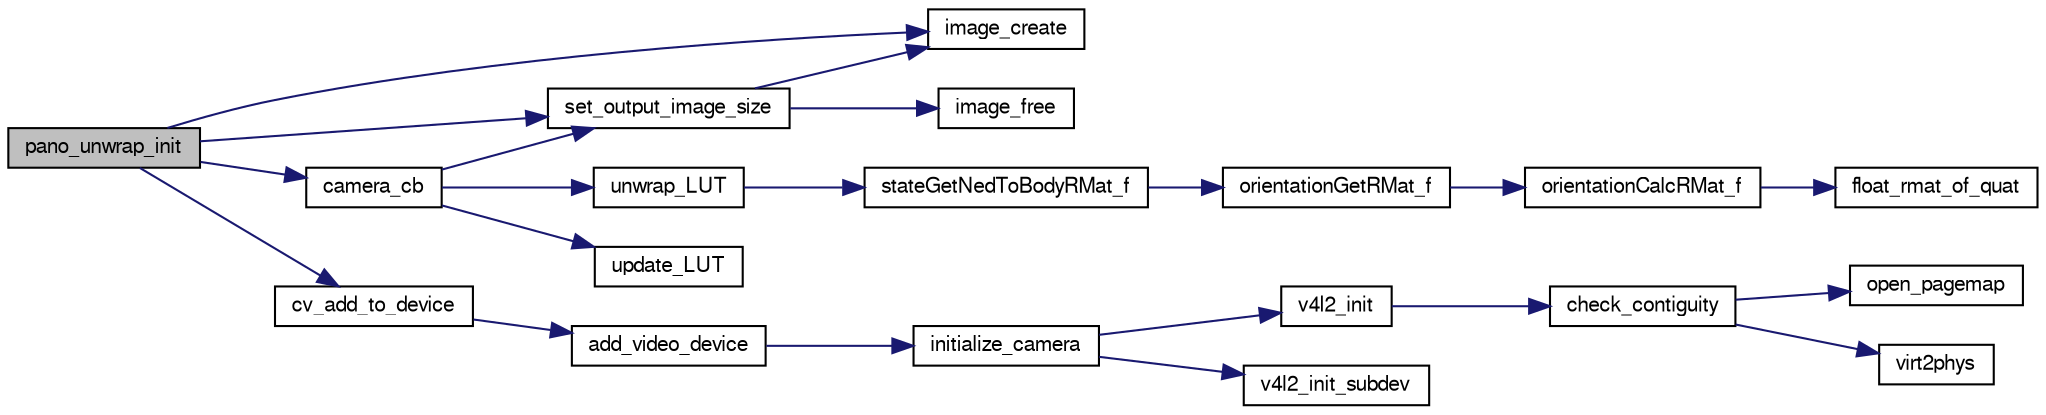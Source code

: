 digraph "pano_unwrap_init"
{
  edge [fontname="FreeSans",fontsize="10",labelfontname="FreeSans",labelfontsize="10"];
  node [fontname="FreeSans",fontsize="10",shape=record];
  rankdir="LR";
  Node1 [label="pano_unwrap_init",height=0.2,width=0.4,color="black", fillcolor="grey75", style="filled", fontcolor="black"];
  Node1 -> Node2 [color="midnightblue",fontsize="10",style="solid",fontname="FreeSans"];
  Node2 [label="camera_cb",height=0.2,width=0.4,color="black", fillcolor="white", style="filled",URL="$pano__unwrap_8c.html#a710b27b04793f5a2412ab67f7eb0bb54"];
  Node2 -> Node3 [color="midnightblue",fontsize="10",style="solid",fontname="FreeSans"];
  Node3 [label="set_output_image_size",height=0.2,width=0.4,color="black", fillcolor="white", style="filled",URL="$pano__unwrap_8c.html#a30fd9eed01039f2c0f6375c224a051d2"];
  Node3 -> Node4 [color="midnightblue",fontsize="10",style="solid",fontname="FreeSans"];
  Node4 [label="image_create",height=0.2,width=0.4,color="black", fillcolor="white", style="filled",URL="$image_8c.html#ab5cc0250c461b9d2f043e4884f6b9a53",tooltip="Create a new image. "];
  Node3 -> Node5 [color="midnightblue",fontsize="10",style="solid",fontname="FreeSans"];
  Node5 [label="image_free",height=0.2,width=0.4,color="black", fillcolor="white", style="filled",URL="$image_8c.html#aa09d6434519478ba26eab12a96d600ba",tooltip="Free the image. "];
  Node2 -> Node6 [color="midnightblue",fontsize="10",style="solid",fontname="FreeSans"];
  Node6 [label="unwrap_LUT",height=0.2,width=0.4,color="black", fillcolor="white", style="filled",URL="$pano__unwrap_8c.html#a7749a199c15590f0007e9976535686c5"];
  Node6 -> Node7 [color="midnightblue",fontsize="10",style="solid",fontname="FreeSans"];
  Node7 [label="stateGetNedToBodyRMat_f",height=0.2,width=0.4,color="black", fillcolor="white", style="filled",URL="$group__state__attitude.html#ga6eb4f715759518e5703890eca116ce8d",tooltip="Get vehicle body attitude rotation matrix (float). "];
  Node7 -> Node8 [color="midnightblue",fontsize="10",style="solid",fontname="FreeSans"];
  Node8 [label="orientationGetRMat_f",height=0.2,width=0.4,color="black", fillcolor="white", style="filled",URL="$group__math__orientation__representation.html#gadad1660d6ec48c67423b76622ce80b51",tooltip="Get vehicle body attitude rotation matrix (float). "];
  Node8 -> Node9 [color="midnightblue",fontsize="10",style="solid",fontname="FreeSans"];
  Node9 [label="orientationCalcRMat_f",height=0.2,width=0.4,color="black", fillcolor="white", style="filled",URL="$group__math__orientation__representation.html#ga3394d93b976378bb5c9ddea8d7960eeb"];
  Node9 -> Node10 [color="midnightblue",fontsize="10",style="solid",fontname="FreeSans"];
  Node10 [label="float_rmat_of_quat",height=0.2,width=0.4,color="black", fillcolor="white", style="filled",URL="$group__math__algebra__float.html#ga4f32e245bb37ef9fdf43872080f63fbc"];
  Node2 -> Node11 [color="midnightblue",fontsize="10",style="solid",fontname="FreeSans"];
  Node11 [label="update_LUT",height=0.2,width=0.4,color="black", fillcolor="white", style="filled",URL="$pano__unwrap_8c.html#ab8cfdd94ca198ffad976368529b78510"];
  Node1 -> Node12 [color="midnightblue",fontsize="10",style="solid",fontname="FreeSans"];
  Node12 [label="cv_add_to_device",height=0.2,width=0.4,color="black", fillcolor="white", style="filled",URL="$cv_8c.html#a27c5a4c16f124cdc564d637fcc733b97"];
  Node12 -> Node13 [color="midnightblue",fontsize="10",style="solid",fontname="FreeSans"];
  Node13 [label="add_video_device",height=0.2,width=0.4,color="black", fillcolor="white", style="filled",URL="$cv_8h.html#a9e0afd727457cecc0e207aa03c4d48a5",tooltip="Keep track of video devices added by modules. "];
  Node13 -> Node14 [color="midnightblue",fontsize="10",style="solid",fontname="FreeSans"];
  Node14 [label="initialize_camera",height=0.2,width=0.4,color="black", fillcolor="white", style="filled",URL="$video__thread_8c.html#acc71ed66abdc3fa0cecd95cc408c670e"];
  Node14 -> Node15 [color="midnightblue",fontsize="10",style="solid",fontname="FreeSans"];
  Node15 [label="v4l2_init",height=0.2,width=0.4,color="black", fillcolor="white", style="filled",URL="$v4l2_8c.html#a1f683e79a4639d4e189f059f6c4ae268",tooltip="Initialize a V4L2(Video for Linux 2) device. "];
  Node15 -> Node16 [color="midnightblue",fontsize="10",style="solid",fontname="FreeSans"];
  Node16 [label="check_contiguity",height=0.2,width=0.4,color="black", fillcolor="white", style="filled",URL="$virt2phys_8c.html#ac0b66a5b5e335c413a78b5e9f677ba83"];
  Node16 -> Node17 [color="midnightblue",fontsize="10",style="solid",fontname="FreeSans"];
  Node17 [label="open_pagemap",height=0.2,width=0.4,color="black", fillcolor="white", style="filled",URL="$virt2phys_8c.html#ac4c8df40f3a8bc1086f2637b1c78b101"];
  Node16 -> Node18 [color="midnightblue",fontsize="10",style="solid",fontname="FreeSans"];
  Node18 [label="virt2phys",height=0.2,width=0.4,color="black", fillcolor="white", style="filled",URL="$virt2phys_8c.html#a4c9379905f0c688e828e6e1a23d18153"];
  Node14 -> Node19 [color="midnightblue",fontsize="10",style="solid",fontname="FreeSans"];
  Node19 [label="v4l2_init_subdev",height=0.2,width=0.4,color="black", fillcolor="white", style="filled",URL="$v4l2_8c.html#a3798643b3e99cd32ef724fc928d92e51",tooltip="Initialize a V4L2 subdevice. "];
  Node1 -> Node4 [color="midnightblue",fontsize="10",style="solid",fontname="FreeSans"];
  Node1 -> Node3 [color="midnightblue",fontsize="10",style="solid",fontname="FreeSans"];
}
